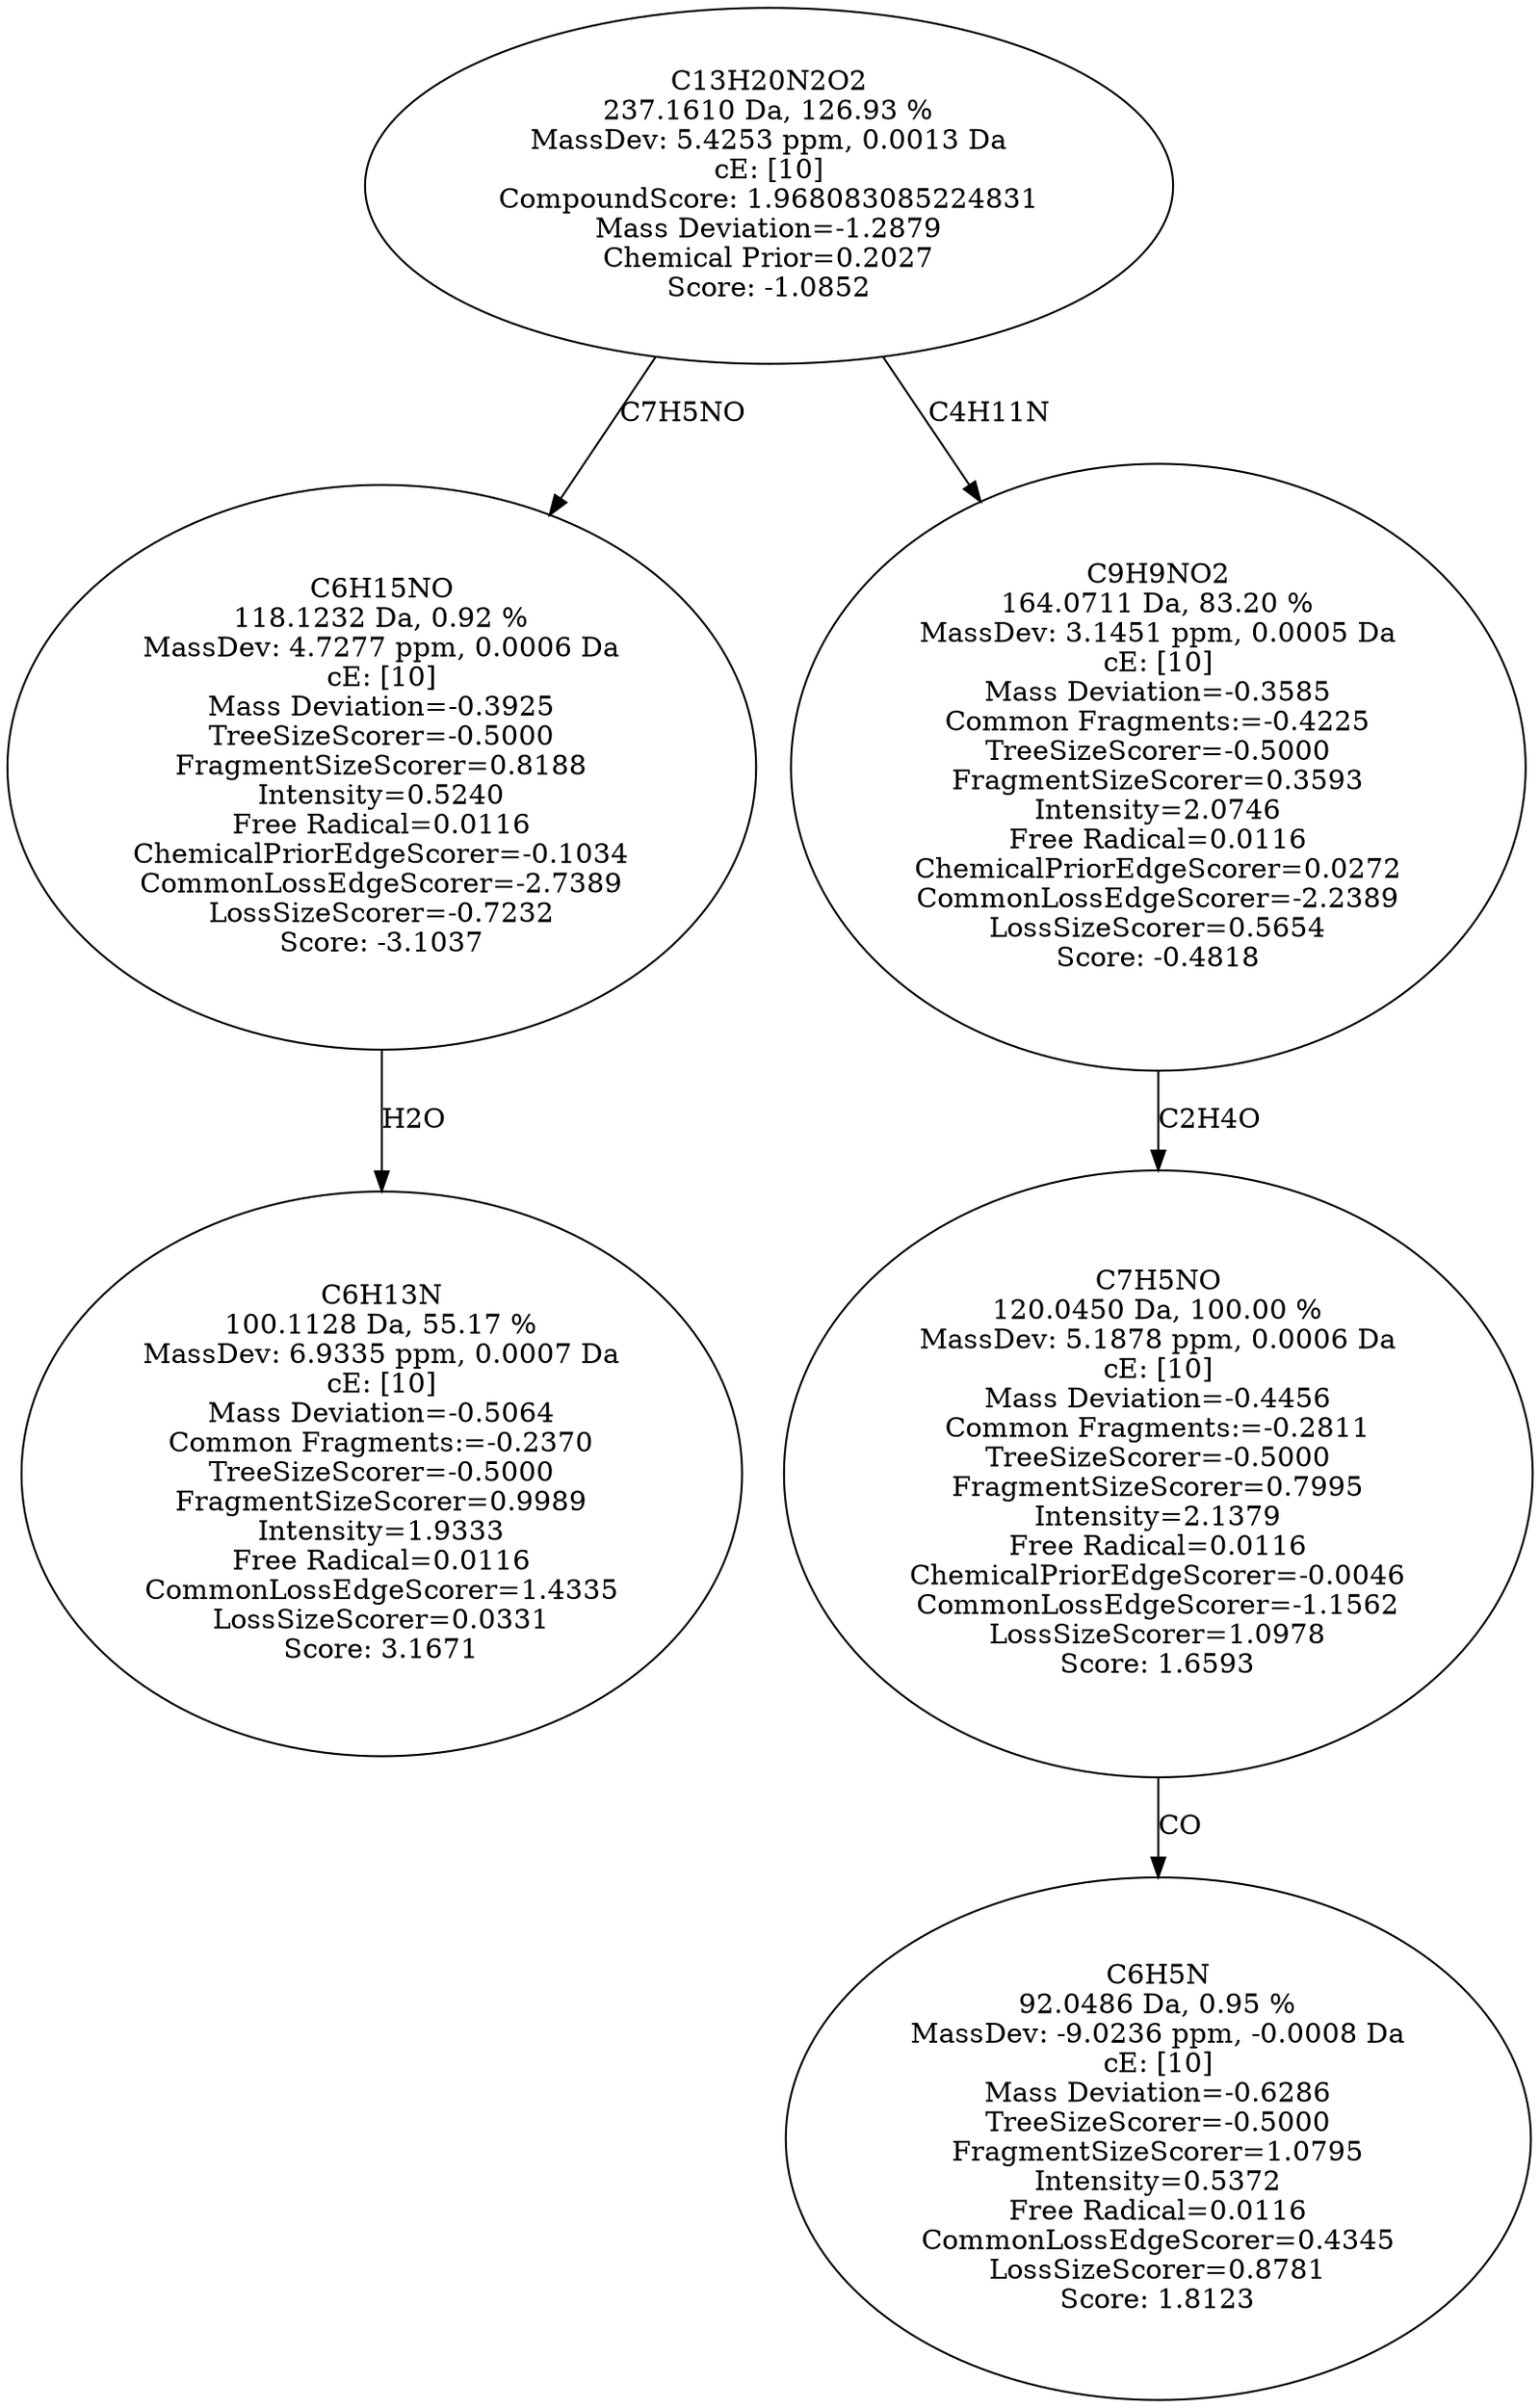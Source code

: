 strict digraph {
v1 [label="C6H13N\n100.1128 Da, 55.17 %\nMassDev: 6.9335 ppm, 0.0007 Da\ncE: [10]\nMass Deviation=-0.5064\nCommon Fragments:=-0.2370\nTreeSizeScorer=-0.5000\nFragmentSizeScorer=0.9989\nIntensity=1.9333\nFree Radical=0.0116\nCommonLossEdgeScorer=1.4335\nLossSizeScorer=0.0331\nScore: 3.1671"];
v2 [label="C6H15NO\n118.1232 Da, 0.92 %\nMassDev: 4.7277 ppm, 0.0006 Da\ncE: [10]\nMass Deviation=-0.3925\nTreeSizeScorer=-0.5000\nFragmentSizeScorer=0.8188\nIntensity=0.5240\nFree Radical=0.0116\nChemicalPriorEdgeScorer=-0.1034\nCommonLossEdgeScorer=-2.7389\nLossSizeScorer=-0.7232\nScore: -3.1037"];
v3 [label="C6H5N\n92.0486 Da, 0.95 %\nMassDev: -9.0236 ppm, -0.0008 Da\ncE: [10]\nMass Deviation=-0.6286\nTreeSizeScorer=-0.5000\nFragmentSizeScorer=1.0795\nIntensity=0.5372\nFree Radical=0.0116\nCommonLossEdgeScorer=0.4345\nLossSizeScorer=0.8781\nScore: 1.8123"];
v4 [label="C7H5NO\n120.0450 Da, 100.00 %\nMassDev: 5.1878 ppm, 0.0006 Da\ncE: [10]\nMass Deviation=-0.4456\nCommon Fragments:=-0.2811\nTreeSizeScorer=-0.5000\nFragmentSizeScorer=0.7995\nIntensity=2.1379\nFree Radical=0.0116\nChemicalPriorEdgeScorer=-0.0046\nCommonLossEdgeScorer=-1.1562\nLossSizeScorer=1.0978\nScore: 1.6593"];
v5 [label="C9H9NO2\n164.0711 Da, 83.20 %\nMassDev: 3.1451 ppm, 0.0005 Da\ncE: [10]\nMass Deviation=-0.3585\nCommon Fragments:=-0.4225\nTreeSizeScorer=-0.5000\nFragmentSizeScorer=0.3593\nIntensity=2.0746\nFree Radical=0.0116\nChemicalPriorEdgeScorer=0.0272\nCommonLossEdgeScorer=-2.2389\nLossSizeScorer=0.5654\nScore: -0.4818"];
v6 [label="C13H20N2O2\n237.1610 Da, 126.93 %\nMassDev: 5.4253 ppm, 0.0013 Da\ncE: [10]\nCompoundScore: 1.968083085224831\nMass Deviation=-1.2879\nChemical Prior=0.2027\nScore: -1.0852"];
v2 -> v1 [label="H2O"];
v6 -> v2 [label="C7H5NO"];
v4 -> v3 [label="CO"];
v5 -> v4 [label="C2H4O"];
v6 -> v5 [label="C4H11N"];
}